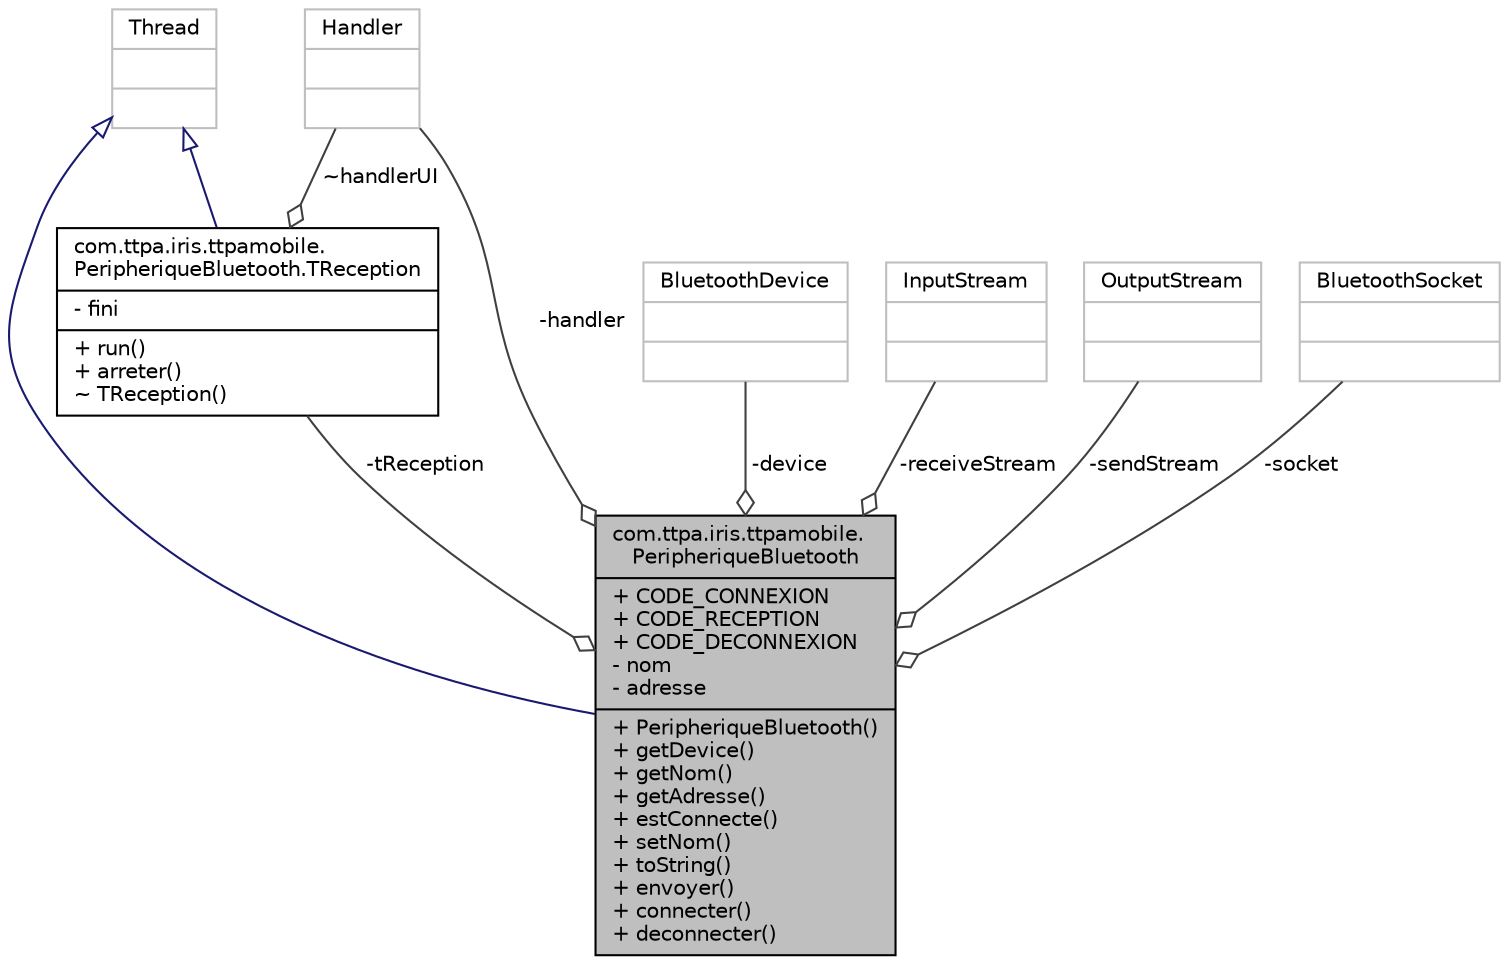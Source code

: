 digraph "com.ttpa.iris.ttpamobile.PeripheriqueBluetooth"
{
  bgcolor="transparent";
  edge [fontname="Helvetica",fontsize="10",labelfontname="Helvetica",labelfontsize="10"];
  node [fontname="Helvetica",fontsize="10",shape=record];
  Node1 [label="{com.ttpa.iris.ttpamobile.\lPeripheriqueBluetooth\n|+ CODE_CONNEXION\l+ CODE_RECEPTION\l+ CODE_DECONNEXION\l- nom\l- adresse\l|+ PeripheriqueBluetooth()\l+ getDevice()\l+ getNom()\l+ getAdresse()\l+ estConnecte()\l+ setNom()\l+ toString()\l+ envoyer()\l+ connecter()\l+ deconnecter()\l}",height=0.2,width=0.4,color="black", fillcolor="grey75", style="filled", fontcolor="black"];
  Node2 -> Node1 [dir="back",color="midnightblue",fontsize="10",style="solid",arrowtail="onormal",fontname="Helvetica"];
  Node2 [label="{Thread\n||}",height=0.2,width=0.4,color="grey75"];
  Node3 -> Node1 [color="grey25",fontsize="10",style="solid",label=" -device" ,arrowhead="odiamond",fontname="Helvetica"];
  Node3 [label="{BluetoothDevice\n||}",height=0.2,width=0.4,color="grey75"];
  Node4 -> Node1 [color="grey25",fontsize="10",style="solid",label=" -receiveStream" ,arrowhead="odiamond",fontname="Helvetica"];
  Node4 [label="{InputStream\n||}",height=0.2,width=0.4,color="grey75"];
  Node5 -> Node1 [color="grey25",fontsize="10",style="solid",label=" -tReception" ,arrowhead="odiamond",fontname="Helvetica"];
  Node5 [label="{com.ttpa.iris.ttpamobile.\lPeripheriqueBluetooth.TReception\n|- fini\l|+ run()\l+ arreter()\l~ TReception()\l}",height=0.2,width=0.4,color="black",URL="$classcom_1_1ttpa_1_1iris_1_1ttpamobile_1_1_peripherique_bluetooth_1_1_t_reception.html"];
  Node2 -> Node5 [dir="back",color="midnightblue",fontsize="10",style="solid",arrowtail="onormal",fontname="Helvetica"];
  Node6 -> Node5 [color="grey25",fontsize="10",style="solid",label=" ~handlerUI" ,arrowhead="odiamond",fontname="Helvetica"];
  Node6 [label="{Handler\n||}",height=0.2,width=0.4,color="grey75"];
  Node7 -> Node1 [color="grey25",fontsize="10",style="solid",label=" -sendStream" ,arrowhead="odiamond",fontname="Helvetica"];
  Node7 [label="{OutputStream\n||}",height=0.2,width=0.4,color="grey75"];
  Node6 -> Node1 [color="grey25",fontsize="10",style="solid",label=" -handler" ,arrowhead="odiamond",fontname="Helvetica"];
  Node8 -> Node1 [color="grey25",fontsize="10",style="solid",label=" -socket" ,arrowhead="odiamond",fontname="Helvetica"];
  Node8 [label="{BluetoothSocket\n||}",height=0.2,width=0.4,color="grey75"];
}
